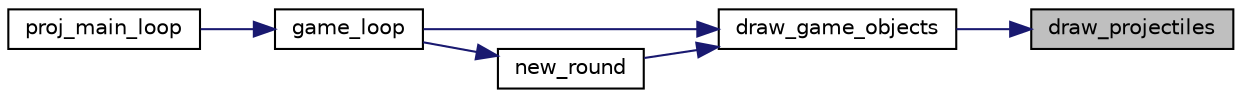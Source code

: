 digraph "draw_projectiles"
{
 // LATEX_PDF_SIZE
  edge [fontname="Helvetica",fontsize="10",labelfontname="Helvetica",labelfontsize="10"];
  node [fontname="Helvetica",fontsize="10",shape=record];
  rankdir="RL";
  Node1 [label="draw_projectiles",height=0.2,width=0.4,color="black", fillcolor="grey75", style="filled", fontcolor="black",tooltip="Draws all projectiles on the screen on the buffer used for double buffering."];
  Node1 -> Node2 [dir="back",color="midnightblue",fontsize="10",style="solid",fontname="Helvetica"];
  Node2 [label="draw_game_objects",height=0.2,width=0.4,color="black", fillcolor="white", style="filled",URL="$sprite_8h.html#acfafa3060615cd19b63f120800dc4075",tooltip="Function which copies the background buffer contents to the double buffer, then draws all other objec..."];
  Node2 -> Node3 [dir="back",color="midnightblue",fontsize="10",style="solid",fontname="Helvetica"];
  Node3 [label="game_loop",height=0.2,width=0.4,color="black", fillcolor="white", style="filled",URL="$group__game.html#gabc9e0c89439f64104e8d4327028355d1",tooltip="Core gameplay loop."];
  Node3 -> Node4 [dir="back",color="midnightblue",fontsize="10",style="solid",fontname="Helvetica"];
  Node4 [label="proj_main_loop",height=0.2,width=0.4,color="black", fillcolor="white", style="filled",URL="$proj_8c.html#a2a16f651eccbd248e1ad3b3b924b143b",tooltip=" "];
  Node2 -> Node5 [dir="back",color="midnightblue",fontsize="10",style="solid",fontname="Helvetica"];
  Node5 [label="new_round",height=0.2,width=0.4,color="black", fillcolor="white", style="filled",URL="$group__game.html#gaa75c9d43139b8a434e578814a98d59a0",tooltip="Function which readies the game for a new round."];
  Node5 -> Node3 [dir="back",color="midnightblue",fontsize="10",style="solid",fontname="Helvetica"];
}
